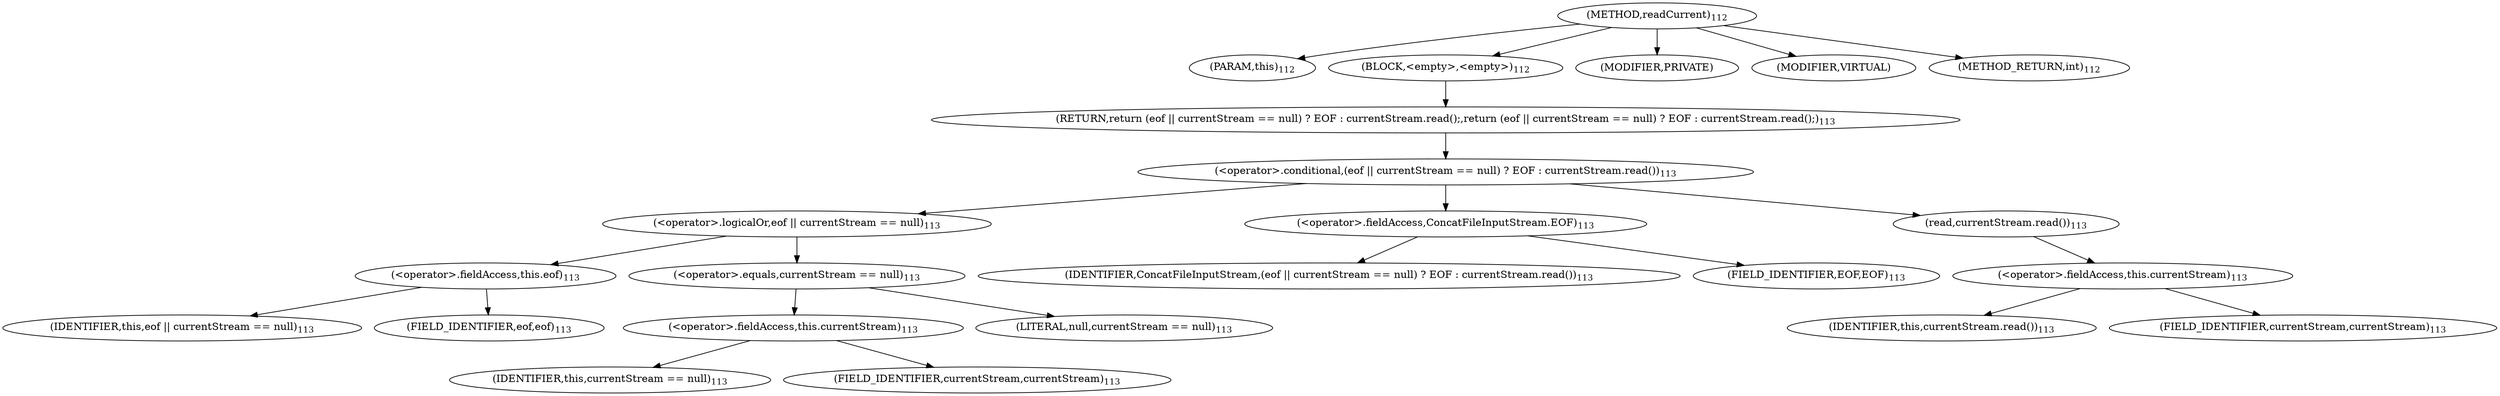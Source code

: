 digraph "readCurrent" {  
"177" [label = <(METHOD,readCurrent)<SUB>112</SUB>> ]
"178" [label = <(PARAM,this)<SUB>112</SUB>> ]
"179" [label = <(BLOCK,&lt;empty&gt;,&lt;empty&gt;)<SUB>112</SUB>> ]
"180" [label = <(RETURN,return (eof || currentStream == null) ? EOF : currentStream.read();,return (eof || currentStream == null) ? EOF : currentStream.read();)<SUB>113</SUB>> ]
"181" [label = <(&lt;operator&gt;.conditional,(eof || currentStream == null) ? EOF : currentStream.read())<SUB>113</SUB>> ]
"182" [label = <(&lt;operator&gt;.logicalOr,eof || currentStream == null)<SUB>113</SUB>> ]
"183" [label = <(&lt;operator&gt;.fieldAccess,this.eof)<SUB>113</SUB>> ]
"184" [label = <(IDENTIFIER,this,eof || currentStream == null)<SUB>113</SUB>> ]
"185" [label = <(FIELD_IDENTIFIER,eof,eof)<SUB>113</SUB>> ]
"186" [label = <(&lt;operator&gt;.equals,currentStream == null)<SUB>113</SUB>> ]
"187" [label = <(&lt;operator&gt;.fieldAccess,this.currentStream)<SUB>113</SUB>> ]
"188" [label = <(IDENTIFIER,this,currentStream == null)<SUB>113</SUB>> ]
"189" [label = <(FIELD_IDENTIFIER,currentStream,currentStream)<SUB>113</SUB>> ]
"190" [label = <(LITERAL,null,currentStream == null)<SUB>113</SUB>> ]
"191" [label = <(&lt;operator&gt;.fieldAccess,ConcatFileInputStream.EOF)<SUB>113</SUB>> ]
"192" [label = <(IDENTIFIER,ConcatFileInputStream,(eof || currentStream == null) ? EOF : currentStream.read())<SUB>113</SUB>> ]
"193" [label = <(FIELD_IDENTIFIER,EOF,EOF)<SUB>113</SUB>> ]
"194" [label = <(read,currentStream.read())<SUB>113</SUB>> ]
"195" [label = <(&lt;operator&gt;.fieldAccess,this.currentStream)<SUB>113</SUB>> ]
"196" [label = <(IDENTIFIER,this,currentStream.read())<SUB>113</SUB>> ]
"197" [label = <(FIELD_IDENTIFIER,currentStream,currentStream)<SUB>113</SUB>> ]
"198" [label = <(MODIFIER,PRIVATE)> ]
"199" [label = <(MODIFIER,VIRTUAL)> ]
"200" [label = <(METHOD_RETURN,int)<SUB>112</SUB>> ]
  "177" -> "178" 
  "177" -> "179" 
  "177" -> "198" 
  "177" -> "199" 
  "177" -> "200" 
  "179" -> "180" 
  "180" -> "181" 
  "181" -> "182" 
  "181" -> "191" 
  "181" -> "194" 
  "182" -> "183" 
  "182" -> "186" 
  "183" -> "184" 
  "183" -> "185" 
  "186" -> "187" 
  "186" -> "190" 
  "187" -> "188" 
  "187" -> "189" 
  "191" -> "192" 
  "191" -> "193" 
  "194" -> "195" 
  "195" -> "196" 
  "195" -> "197" 
}
